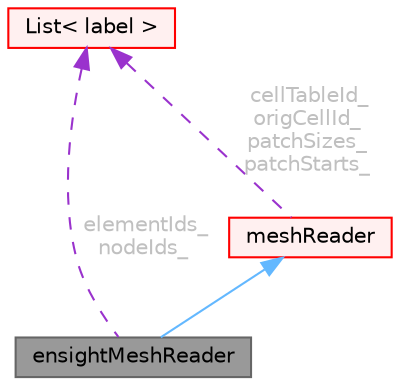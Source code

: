 digraph "ensightMeshReader"
{
 // LATEX_PDF_SIZE
  bgcolor="transparent";
  edge [fontname=Helvetica,fontsize=10,labelfontname=Helvetica,labelfontsize=10];
  node [fontname=Helvetica,fontsize=10,shape=box,height=0.2,width=0.4];
  Node1 [id="Node000001",label="ensightMeshReader",height=0.2,width=0.4,color="gray40", fillcolor="grey60", style="filled", fontcolor="black",tooltip="Notes."];
  Node2 -> Node1 [id="edge1_Node000001_Node000002",dir="back",color="steelblue1",style="solid",tooltip=" "];
  Node2 [id="Node000002",label="meshReader",height=0.2,width=0.4,color="red", fillcolor="#FFF0F0", style="filled",URL="$classFoam_1_1meshReader.html",tooltip="This class supports creating polyMeshes with baffles."];
  Node13 -> Node2 [id="edge2_Node000002_Node000013",dir="back",color="darkorchid3",style="dashed",tooltip=" ",label=" cellTableId_\norigCellId_\npatchSizes_\npatchStarts_",fontcolor="grey" ];
  Node13 [id="Node000013",label="List\< label \>",height=0.2,width=0.4,color="red", fillcolor="#FFF0F0", style="filled",URL="$classFoam_1_1List.html",tooltip=" "];
  Node13 -> Node1 [id="edge3_Node000001_Node000013",dir="back",color="darkorchid3",style="dashed",tooltip=" ",label=" elementIds_\nnodeIds_",fontcolor="grey" ];
}
